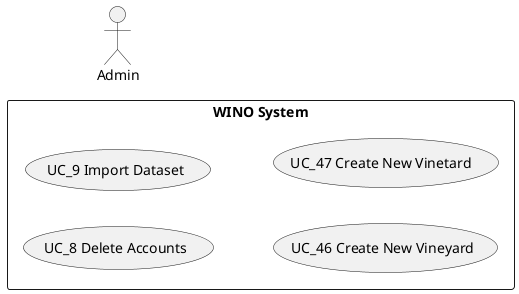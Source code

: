 @startuml

left to right direction
skinparam packageStyle rectangle

actor Admin

rectangle "WINO System" {
    usecase "UC_8 Delete Accounts" as UC_8
    usecase "UC_9 Import Dataset" as UC_9
    usecase "UC_46 Create New Vineyard" as UC_46
    usecase "UC_47 Create New Vinetard "
}
@enduml